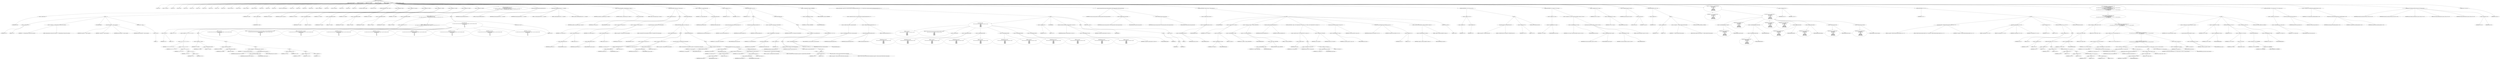 digraph hostapd_notif_assoc {  
"1000132" [label = "(METHOD,hostapd_notif_assoc)" ]
"1000133" [label = "(PARAM,hostapd_data *hapd)" ]
"1000134" [label = "(PARAM,const u8 *addr)" ]
"1000135" [label = "(PARAM,const u8 *req_ies)" ]
"1000136" [label = "(PARAM,size_t req_ies_len)" ]
"1000137" [label = "(PARAM,int reassoc)" ]
"1000138" [label = "(BLOCK,,)" ]
"1000139" [label = "(LOCAL,v6: int)" ]
"1000140" [label = "(LOCAL,v7: const char *)" ]
"1000141" [label = "(LOCAL,v8: int)" ]
"1000142" [label = "(LOCAL,v9: size_t)" ]
"1000143" [label = "(LOCAL,v10: int)" ]
"1000144" [label = "(LOCAL,v11: int)" ]
"1000145" [label = "(LOCAL,v12: int)" ]
"1000146" [label = "(LOCAL,v13: int)" ]
"1000147" [label = "(LOCAL,v14: int)" ]
"1000148" [label = "(LOCAL,v17: int)" ]
"1000149" [label = "(LOCAL,v18: int)" ]
"1000150" [label = "(LOCAL,v19: const u8 *)" ]
"1000151" [label = "(LOCAL,v20: size_t)" ]
"1000152" [label = "(LOCAL,v21: sta_info *)" ]
"1000153" [label = "(LOCAL,v22: sta_info *)" ]
"1000154" [label = "(LOCAL,v23: int)" ]
"1000155" [label = "(LOCAL,v24: int)" ]
"1000156" [label = "(LOCAL,v25: int)" ]
"1000157" [label = "(LOCAL,v26: wpa_state_machine *)" ]
"1000158" [label = "(LOCAL,v27: int)" ]
"1000159" [label = "(LOCAL,v28: int)" ]
"1000160" [label = "(LOCAL,v29: int)" ]
"1000161" [label = "(LOCAL,v30: u32)" ]
"1000162" [label = "(LOCAL,v31: unsigned int)" ]
"1000163" [label = "(LOCAL,v32: int)" ]
"1000164" [label = "(LOCAL,v33: wpa_event)" ]
"1000165" [label = "(LOCAL,v34: u8 *)" ]
"1000166" [label = "(LOCAL,v36: int)" ]
"1000167" [label = "(LOCAL,v37: int)" ]
"1000168" [label = "(LOCAL,elems: ieee802_11_elems)" ]
"1000169" [label = "(LOCAL,buf: u8 [ 1064 ])" ]
"1000170" [label = "(CONTROL_STRUCTURE,if ( !addr ),if ( !addr ))" ]
"1000171" [label = "(<operator>.logicalNot,!addr)" ]
"1000172" [label = "(IDENTIFIER,addr,!addr)" ]
"1000173" [label = "(BLOCK,,)" ]
"1000174" [label = "(<operator>.assignment,v6 = 2)" ]
"1000175" [label = "(IDENTIFIER,v6,v6 = 2)" ]
"1000176" [label = "(LITERAL,2,v6 = 2)" ]
"1000177" [label = "(<operator>.assignment,v7 = \"hostapd_notif_assoc: Skip event with no address\")" ]
"1000178" [label = "(IDENTIFIER,v7,v7 = \"hostapd_notif_assoc: Skip event with no address\")" ]
"1000179" [label = "(LITERAL,\"hostapd_notif_assoc: Skip event with no address\",v7 = \"hostapd_notif_assoc: Skip event with no address\")" ]
"1000180" [label = "(JUMP_TARGET,LABEL_3)" ]
"1000181" [label = "(wpa_printf,wpa_printf(v6, v7, req_ies, req_ies_len))" ]
"1000182" [label = "(IDENTIFIER,v6,wpa_printf(v6, v7, req_ies, req_ies_len))" ]
"1000183" [label = "(IDENTIFIER,v7,wpa_printf(v6, v7, req_ies, req_ies_len))" ]
"1000184" [label = "(IDENTIFIER,req_ies,wpa_printf(v6, v7, req_ies, req_ies_len))" ]
"1000185" [label = "(IDENTIFIER,req_ies_len,wpa_printf(v6, v7, req_ies, req_ies_len))" ]
"1000186" [label = "(RETURN,return -1;,return -1;)" ]
"1000187" [label = "(<operator>.minus,-1)" ]
"1000188" [label = "(LITERAL,1,-1)" ]
"1000189" [label = "(<operator>.assignment,v8 = *addr)" ]
"1000190" [label = "(IDENTIFIER,v8,v8 = *addr)" ]
"1000191" [label = "(<operator>.indirection,*addr)" ]
"1000192" [label = "(IDENTIFIER,addr,v8 = *addr)" ]
"1000193" [label = "(<operator>.assignment,v9 = req_ies_len)" ]
"1000194" [label = "(IDENTIFIER,v9,v9 = req_ies_len)" ]
"1000195" [label = "(IDENTIFIER,req_ies_len,v9 = req_ies_len)" ]
"1000196" [label = "(<operator>.assignment,v10 = addr[1])" ]
"1000197" [label = "(IDENTIFIER,v10,v10 = addr[1])" ]
"1000198" [label = "(<operator>.indirectIndexAccess,addr[1])" ]
"1000199" [label = "(IDENTIFIER,addr,v10 = addr[1])" ]
"1000200" [label = "(LITERAL,1,v10 = addr[1])" ]
"1000201" [label = "(<operator>.assignment,v11 = addr[2])" ]
"1000202" [label = "(IDENTIFIER,v11,v11 = addr[2])" ]
"1000203" [label = "(<operator>.indirectIndexAccess,addr[2])" ]
"1000204" [label = "(IDENTIFIER,addr,v11 = addr[2])" ]
"1000205" [label = "(LITERAL,2,v11 = addr[2])" ]
"1000206" [label = "(<operator>.assignment,v12 = addr[3])" ]
"1000207" [label = "(IDENTIFIER,v12,v12 = addr[3])" ]
"1000208" [label = "(<operator>.indirectIndexAccess,addr[3])" ]
"1000209" [label = "(IDENTIFIER,addr,v12 = addr[3])" ]
"1000210" [label = "(LITERAL,3,v12 = addr[3])" ]
"1000211" [label = "(<operator>.assignment,v13 = addr[4])" ]
"1000212" [label = "(IDENTIFIER,v13,v13 = addr[4])" ]
"1000213" [label = "(<operator>.indirectIndexAccess,addr[4])" ]
"1000214" [label = "(IDENTIFIER,addr,v13 = addr[4])" ]
"1000215" [label = "(LITERAL,4,v13 = addr[4])" ]
"1000216" [label = "(<operator>.assignment,v14 = addr[5])" ]
"1000217" [label = "(IDENTIFIER,v14,v14 = addr[5])" ]
"1000218" [label = "(<operator>.indirectIndexAccess,addr[5])" ]
"1000219" [label = "(IDENTIFIER,addr,v14 = addr[5])" ]
"1000220" [label = "(LITERAL,5,v14 = addr[5])" ]
"1000221" [label = "(CONTROL_STRUCTURE,if ( (v8 & 1) != 0\n    || !(v14 | v13 | v12 | v11 | v8 | v10)\n    || (v37 = addr[4], v36 = addr[5], v17 = memcmp(addr, hapd->own_addr, 6u), v14 = v36, v13 = v37, !v17) ),if ( (v8 & 1) != 0\n    || !(v14 | v13 | v12 | v11 | v8 | v10)\n    || (v37 = addr[4], v36 = addr[5], v17 = memcmp(addr, hapd->own_addr, 6u), v14 = v36, v13 = v37, !v17) ))" ]
"1000222" [label = "(<operator>.logicalOr,(v8 & 1) != 0\n    || !(v14 | v13 | v12 | v11 | v8 | v10)\n    || (v37 = addr[4], v36 = addr[5], v17 = memcmp(addr, hapd->own_addr, 6u), v14 = v36, v13 = v37, !v17))" ]
"1000223" [label = "(<operator>.notEquals,(v8 & 1) != 0)" ]
"1000224" [label = "(<operator>.and,v8 & 1)" ]
"1000225" [label = "(IDENTIFIER,v8,v8 & 1)" ]
"1000226" [label = "(LITERAL,1,v8 & 1)" ]
"1000227" [label = "(LITERAL,0,(v8 & 1) != 0)" ]
"1000228" [label = "(<operator>.logicalOr,!(v14 | v13 | v12 | v11 | v8 | v10)\n    || (v37 = addr[4], v36 = addr[5], v17 = memcmp(addr, hapd->own_addr, 6u), v14 = v36, v13 = v37, !v17))" ]
"1000229" [label = "(<operator>.logicalNot,!(v14 | v13 | v12 | v11 | v8 | v10))" ]
"1000230" [label = "(<operator>.or,v14 | v13 | v12 | v11 | v8 | v10)" ]
"1000231" [label = "(IDENTIFIER,v14,v14 | v13 | v12 | v11 | v8 | v10)" ]
"1000232" [label = "(<operator>.or,v13 | v12 | v11 | v8 | v10)" ]
"1000233" [label = "(IDENTIFIER,v13,v13 | v12 | v11 | v8 | v10)" ]
"1000234" [label = "(<operator>.or,v12 | v11 | v8 | v10)" ]
"1000235" [label = "(IDENTIFIER,v12,v12 | v11 | v8 | v10)" ]
"1000236" [label = "(<operator>.or,v11 | v8 | v10)" ]
"1000237" [label = "(IDENTIFIER,v11,v11 | v8 | v10)" ]
"1000238" [label = "(<operator>.or,v8 | v10)" ]
"1000239" [label = "(IDENTIFIER,v8,v8 | v10)" ]
"1000240" [label = "(IDENTIFIER,v10,v8 | v10)" ]
"1000241" [label = "(BLOCK,,)" ]
"1000242" [label = "(<operator>.assignment,v37 = addr[4])" ]
"1000243" [label = "(IDENTIFIER,v37,v37 = addr[4])" ]
"1000244" [label = "(<operator>.indirectIndexAccess,addr[4])" ]
"1000245" [label = "(IDENTIFIER,addr,v37 = addr[4])" ]
"1000246" [label = "(LITERAL,4,v37 = addr[4])" ]
"1000247" [label = "(BLOCK,,)" ]
"1000248" [label = "(<operator>.assignment,v36 = addr[5])" ]
"1000249" [label = "(IDENTIFIER,v36,v36 = addr[5])" ]
"1000250" [label = "(<operator>.indirectIndexAccess,addr[5])" ]
"1000251" [label = "(IDENTIFIER,addr,v36 = addr[5])" ]
"1000252" [label = "(LITERAL,5,v36 = addr[5])" ]
"1000253" [label = "(BLOCK,,)" ]
"1000254" [label = "(<operator>.assignment,v17 = memcmp(addr, hapd->own_addr, 6u))" ]
"1000255" [label = "(IDENTIFIER,v17,v17 = memcmp(addr, hapd->own_addr, 6u))" ]
"1000256" [label = "(memcmp,memcmp(addr, hapd->own_addr, 6u))" ]
"1000257" [label = "(IDENTIFIER,addr,memcmp(addr, hapd->own_addr, 6u))" ]
"1000258" [label = "(<operator>.indirectFieldAccess,hapd->own_addr)" ]
"1000259" [label = "(IDENTIFIER,hapd,memcmp(addr, hapd->own_addr, 6u))" ]
"1000260" [label = "(FIELD_IDENTIFIER,own_addr,own_addr)" ]
"1000261" [label = "(LITERAL,6u,memcmp(addr, hapd->own_addr, 6u))" ]
"1000262" [label = "(BLOCK,,)" ]
"1000263" [label = "(<operator>.assignment,v14 = v36)" ]
"1000264" [label = "(IDENTIFIER,v14,v14 = v36)" ]
"1000265" [label = "(IDENTIFIER,v36,v14 = v36)" ]
"1000266" [label = "(BLOCK,,)" ]
"1000267" [label = "(<operator>.assignment,v13 = v37)" ]
"1000268" [label = "(IDENTIFIER,v13,v13 = v37)" ]
"1000269" [label = "(IDENTIFIER,v37,v13 = v37)" ]
"1000270" [label = "(<operator>.logicalNot,!v17)" ]
"1000271" [label = "(IDENTIFIER,v17,!v17)" ]
"1000272" [label = "(BLOCK,,)" ]
"1000273" [label = "(wpa_printf,wpa_printf(\n      2,\n      \"%s: Invalid SA=%02x:%02x:%02x:%02x:%02x:%02x in received indication - ignore this indication silently\",\n      \"hostapd_notif_assoc\",\n      v8,\n      v10,\n      v11,\n      v12,\n      v13,\n      v14))" ]
"1000274" [label = "(LITERAL,2,wpa_printf(\n      2,\n      \"%s: Invalid SA=%02x:%02x:%02x:%02x:%02x:%02x in received indication - ignore this indication silently\",\n      \"hostapd_notif_assoc\",\n      v8,\n      v10,\n      v11,\n      v12,\n      v13,\n      v14))" ]
"1000275" [label = "(LITERAL,\"%s: Invalid SA=%02x:%02x:%02x:%02x:%02x:%02x in received indication - ignore this indication silently\",wpa_printf(\n      2,\n      \"%s: Invalid SA=%02x:%02x:%02x:%02x:%02x:%02x in received indication - ignore this indication silently\",\n      \"hostapd_notif_assoc\",\n      v8,\n      v10,\n      v11,\n      v12,\n      v13,\n      v14))" ]
"1000276" [label = "(LITERAL,\"hostapd_notif_assoc\",wpa_printf(\n      2,\n      \"%s: Invalid SA=%02x:%02x:%02x:%02x:%02x:%02x in received indication - ignore this indication silently\",\n      \"hostapd_notif_assoc\",\n      v8,\n      v10,\n      v11,\n      v12,\n      v13,\n      v14))" ]
"1000277" [label = "(IDENTIFIER,v8,wpa_printf(\n      2,\n      \"%s: Invalid SA=%02x:%02x:%02x:%02x:%02x:%02x in received indication - ignore this indication silently\",\n      \"hostapd_notif_assoc\",\n      v8,\n      v10,\n      v11,\n      v12,\n      v13,\n      v14))" ]
"1000278" [label = "(IDENTIFIER,v10,wpa_printf(\n      2,\n      \"%s: Invalid SA=%02x:%02x:%02x:%02x:%02x:%02x in received indication - ignore this indication silently\",\n      \"hostapd_notif_assoc\",\n      v8,\n      v10,\n      v11,\n      v12,\n      v13,\n      v14))" ]
"1000279" [label = "(IDENTIFIER,v11,wpa_printf(\n      2,\n      \"%s: Invalid SA=%02x:%02x:%02x:%02x:%02x:%02x in received indication - ignore this indication silently\",\n      \"hostapd_notif_assoc\",\n      v8,\n      v10,\n      v11,\n      v12,\n      v13,\n      v14))" ]
"1000280" [label = "(IDENTIFIER,v12,wpa_printf(\n      2,\n      \"%s: Invalid SA=%02x:%02x:%02x:%02x:%02x:%02x in received indication - ignore this indication silently\",\n      \"hostapd_notif_assoc\",\n      v8,\n      v10,\n      v11,\n      v12,\n      v13,\n      v14))" ]
"1000281" [label = "(IDENTIFIER,v13,wpa_printf(\n      2,\n      \"%s: Invalid SA=%02x:%02x:%02x:%02x:%02x:%02x in received indication - ignore this indication silently\",\n      \"hostapd_notif_assoc\",\n      v8,\n      v10,\n      v11,\n      v12,\n      v13,\n      v14))" ]
"1000282" [label = "(IDENTIFIER,v14,wpa_printf(\n      2,\n      \"%s: Invalid SA=%02x:%02x:%02x:%02x:%02x:%02x in received indication - ignore this indication silently\",\n      \"hostapd_notif_assoc\",\n      v8,\n      v10,\n      v11,\n      v12,\n      v13,\n      v14))" ]
"1000283" [label = "(RETURN,return 0;,return 0;)" ]
"1000284" [label = "(LITERAL,0,return 0;)" ]
"1000285" [label = "(random_add_randomness,random_add_randomness(addr, 6u))" ]
"1000286" [label = "(IDENTIFIER,addr,random_add_randomness(addr, 6u))" ]
"1000287" [label = "(LITERAL,6u,random_add_randomness(addr, 6u))" ]
"1000288" [label = "(hostapd_logger,hostapd_logger(hapd, addr, 1u, 2, \"associated\"))" ]
"1000289" [label = "(IDENTIFIER,hapd,hostapd_logger(hapd, addr, 1u, 2, \"associated\"))" ]
"1000290" [label = "(IDENTIFIER,addr,hostapd_logger(hapd, addr, 1u, 2, \"associated\"))" ]
"1000291" [label = "(LITERAL,1u,hostapd_logger(hapd, addr, 1u, 2, \"associated\"))" ]
"1000292" [label = "(LITERAL,2,hostapd_logger(hapd, addr, 1u, 2, \"associated\"))" ]
"1000293" [label = "(LITERAL,\"associated\",hostapd_logger(hapd, addr, 1u, 2, \"associated\"))" ]
"1000294" [label = "(ieee802_11_parse_elems,ieee802_11_parse_elems(req_ies, v9, &elems, 0))" ]
"1000295" [label = "(IDENTIFIER,req_ies,ieee802_11_parse_elems(req_ies, v9, &elems, 0))" ]
"1000296" [label = "(IDENTIFIER,v9,ieee802_11_parse_elems(req_ies, v9, &elems, 0))" ]
"1000297" [label = "(<operator>.addressOf,&elems)" ]
"1000298" [label = "(IDENTIFIER,elems,ieee802_11_parse_elems(req_ies, v9, &elems, 0))" ]
"1000299" [label = "(LITERAL,0,ieee802_11_parse_elems(req_ies, v9, &elems, 0))" ]
"1000300" [label = "(CONTROL_STRUCTURE,if ( elems.wps_ie ),if ( elems.wps_ie ))" ]
"1000301" [label = "(<operator>.fieldAccess,elems.wps_ie)" ]
"1000302" [label = "(IDENTIFIER,elems,if ( elems.wps_ie ))" ]
"1000303" [label = "(FIELD_IDENTIFIER,wps_ie,wps_ie)" ]
"1000304" [label = "(BLOCK,,)" ]
"1000305" [label = "(<operator>.assignment,v19 = elems.wps_ie - 2)" ]
"1000306" [label = "(IDENTIFIER,v19,v19 = elems.wps_ie - 2)" ]
"1000307" [label = "(<operator>.subtraction,elems.wps_ie - 2)" ]
"1000308" [label = "(<operator>.fieldAccess,elems.wps_ie)" ]
"1000309" [label = "(IDENTIFIER,elems,elems.wps_ie - 2)" ]
"1000310" [label = "(FIELD_IDENTIFIER,wps_ie,wps_ie)" ]
"1000311" [label = "(LITERAL,2,elems.wps_ie - 2)" ]
"1000312" [label = "(<operator>.assignment,v20 = elems.wps_ie_len + 2)" ]
"1000313" [label = "(IDENTIFIER,v20,v20 = elems.wps_ie_len + 2)" ]
"1000314" [label = "(<operator>.addition,elems.wps_ie_len + 2)" ]
"1000315" [label = "(<operator>.fieldAccess,elems.wps_ie_len)" ]
"1000316" [label = "(IDENTIFIER,elems,elems.wps_ie_len + 2)" ]
"1000317" [label = "(FIELD_IDENTIFIER,wps_ie_len,wps_ie_len)" ]
"1000318" [label = "(LITERAL,2,elems.wps_ie_len + 2)" ]
"1000319" [label = "(wpa_printf,wpa_printf(2, \"STA included WPS IE in (Re)AssocReq\"))" ]
"1000320" [label = "(LITERAL,2,wpa_printf(2, \"STA included WPS IE in (Re)AssocReq\"))" ]
"1000321" [label = "(LITERAL,\"STA included WPS IE in (Re)AssocReq\",wpa_printf(2, \"STA included WPS IE in (Re)AssocReq\"))" ]
"1000322" [label = "(CONTROL_STRUCTURE,else,else)" ]
"1000323" [label = "(CONTROL_STRUCTURE,if ( elems.rsn_ie ),if ( elems.rsn_ie ))" ]
"1000324" [label = "(<operator>.fieldAccess,elems.rsn_ie)" ]
"1000325" [label = "(IDENTIFIER,elems,if ( elems.rsn_ie ))" ]
"1000326" [label = "(FIELD_IDENTIFIER,rsn_ie,rsn_ie)" ]
"1000327" [label = "(BLOCK,,)" ]
"1000328" [label = "(<operator>.assignment,v19 = elems.rsn_ie - 2)" ]
"1000329" [label = "(IDENTIFIER,v19,v19 = elems.rsn_ie - 2)" ]
"1000330" [label = "(<operator>.subtraction,elems.rsn_ie - 2)" ]
"1000331" [label = "(<operator>.fieldAccess,elems.rsn_ie)" ]
"1000332" [label = "(IDENTIFIER,elems,elems.rsn_ie - 2)" ]
"1000333" [label = "(FIELD_IDENTIFIER,rsn_ie,rsn_ie)" ]
"1000334" [label = "(LITERAL,2,elems.rsn_ie - 2)" ]
"1000335" [label = "(<operator>.assignment,v20 = elems.rsn_ie_len + 2)" ]
"1000336" [label = "(IDENTIFIER,v20,v20 = elems.rsn_ie_len + 2)" ]
"1000337" [label = "(<operator>.addition,elems.rsn_ie_len + 2)" ]
"1000338" [label = "(<operator>.fieldAccess,elems.rsn_ie_len)" ]
"1000339" [label = "(IDENTIFIER,elems,elems.rsn_ie_len + 2)" ]
"1000340" [label = "(FIELD_IDENTIFIER,rsn_ie_len,rsn_ie_len)" ]
"1000341" [label = "(LITERAL,2,elems.rsn_ie_len + 2)" ]
"1000342" [label = "(wpa_printf,wpa_printf(2, \"STA included RSN IE in (Re)AssocReq\"))" ]
"1000343" [label = "(LITERAL,2,wpa_printf(2, \"STA included RSN IE in (Re)AssocReq\"))" ]
"1000344" [label = "(LITERAL,\"STA included RSN IE in (Re)AssocReq\",wpa_printf(2, \"STA included RSN IE in (Re)AssocReq\"))" ]
"1000345" [label = "(CONTROL_STRUCTURE,else,else)" ]
"1000346" [label = "(BLOCK,,)" ]
"1000347" [label = "(<operator>.assignment,v19 = elems.wpa_ie)" ]
"1000348" [label = "(IDENTIFIER,v19,v19 = elems.wpa_ie)" ]
"1000349" [label = "(<operator>.fieldAccess,elems.wpa_ie)" ]
"1000350" [label = "(IDENTIFIER,elems,v19 = elems.wpa_ie)" ]
"1000351" [label = "(FIELD_IDENTIFIER,wpa_ie,wpa_ie)" ]
"1000352" [label = "(CONTROL_STRUCTURE,if ( elems.wpa_ie ),if ( elems.wpa_ie ))" ]
"1000353" [label = "(<operator>.fieldAccess,elems.wpa_ie)" ]
"1000354" [label = "(IDENTIFIER,elems,if ( elems.wpa_ie ))" ]
"1000355" [label = "(FIELD_IDENTIFIER,wpa_ie,wpa_ie)" ]
"1000356" [label = "(BLOCK,,)" ]
"1000357" [label = "(<operator>.assignment,v19 = elems.wpa_ie - 2)" ]
"1000358" [label = "(IDENTIFIER,v19,v19 = elems.wpa_ie - 2)" ]
"1000359" [label = "(<operator>.subtraction,elems.wpa_ie - 2)" ]
"1000360" [label = "(<operator>.fieldAccess,elems.wpa_ie)" ]
"1000361" [label = "(IDENTIFIER,elems,elems.wpa_ie - 2)" ]
"1000362" [label = "(FIELD_IDENTIFIER,wpa_ie,wpa_ie)" ]
"1000363" [label = "(LITERAL,2,elems.wpa_ie - 2)" ]
"1000364" [label = "(<operator>.assignment,v20 = elems.wpa_ie_len + 2)" ]
"1000365" [label = "(IDENTIFIER,v20,v20 = elems.wpa_ie_len + 2)" ]
"1000366" [label = "(<operator>.addition,elems.wpa_ie_len + 2)" ]
"1000367" [label = "(<operator>.fieldAccess,elems.wpa_ie_len)" ]
"1000368" [label = "(IDENTIFIER,elems,elems.wpa_ie_len + 2)" ]
"1000369" [label = "(FIELD_IDENTIFIER,wpa_ie_len,wpa_ie_len)" ]
"1000370" [label = "(LITERAL,2,elems.wpa_ie_len + 2)" ]
"1000371" [label = "(wpa_printf,wpa_printf(2, \"STA included WPA IE in (Re)AssocReq\"))" ]
"1000372" [label = "(LITERAL,2,wpa_printf(2, \"STA included WPA IE in (Re)AssocReq\"))" ]
"1000373" [label = "(LITERAL,\"STA included WPA IE in (Re)AssocReq\",wpa_printf(2, \"STA included WPA IE in (Re)AssocReq\"))" ]
"1000374" [label = "(CONTROL_STRUCTURE,else,else)" ]
"1000375" [label = "(BLOCK,,)" ]
"1000376" [label = "(<operator>.assignment,v20 = 0)" ]
"1000377" [label = "(IDENTIFIER,v20,v20 = 0)" ]
"1000378" [label = "(LITERAL,0,v20 = 0)" ]
"1000379" [label = "(wpa_printf,wpa_printf(2, \"STA did not include WPS/RSN/WPA IE in (Re)AssocReq\"))" ]
"1000380" [label = "(LITERAL,2,wpa_printf(2, \"STA did not include WPS/RSN/WPA IE in (Re)AssocReq\"))" ]
"1000381" [label = "(LITERAL,\"STA did not include WPS/RSN/WPA IE in (Re)AssocReq\",wpa_printf(2, \"STA did not include WPS/RSN/WPA IE in (Re)AssocReq\"))" ]
"1000382" [label = "(<operator>.assignment,v21 = ap_get_sta(hapd, addr))" ]
"1000383" [label = "(IDENTIFIER,v21,v21 = ap_get_sta(hapd, addr))" ]
"1000384" [label = "(ap_get_sta,ap_get_sta(hapd, addr))" ]
"1000385" [label = "(IDENTIFIER,hapd,ap_get_sta(hapd, addr))" ]
"1000386" [label = "(IDENTIFIER,addr,ap_get_sta(hapd, addr))" ]
"1000387" [label = "(<operator>.assignment,v22 = v21)" ]
"1000388" [label = "(IDENTIFIER,v22,v22 = v21)" ]
"1000389" [label = "(IDENTIFIER,v21,v22 = v21)" ]
"1000390" [label = "(CONTROL_STRUCTURE,if ( v21 ),if ( v21 ))" ]
"1000391" [label = "(IDENTIFIER,v21,if ( v21 ))" ]
"1000392" [label = "(BLOCK,,)" ]
"1000393" [label = "(ap_sta_no_session_timeout,ap_sta_no_session_timeout(hapd, v21))" ]
"1000394" [label = "(IDENTIFIER,hapd,ap_sta_no_session_timeout(hapd, v21))" ]
"1000395" [label = "(IDENTIFIER,v21,ap_sta_no_session_timeout(hapd, v21))" ]
"1000396" [label = "(accounting_sta_stop,accounting_sta_stop(hapd, v22))" ]
"1000397" [label = "(IDENTIFIER,hapd,accounting_sta_stop(hapd, v22))" ]
"1000398" [label = "(IDENTIFIER,v22,accounting_sta_stop(hapd, v22))" ]
"1000399" [label = "(<operator>.assignment,v22->timeout_next = STA_NULLFUNC)" ]
"1000400" [label = "(<operator>.indirectFieldAccess,v22->timeout_next)" ]
"1000401" [label = "(IDENTIFIER,v22,v22->timeout_next = STA_NULLFUNC)" ]
"1000402" [label = "(FIELD_IDENTIFIER,timeout_next,timeout_next)" ]
"1000403" [label = "(IDENTIFIER,STA_NULLFUNC,v22->timeout_next = STA_NULLFUNC)" ]
"1000404" [label = "(CONTROL_STRUCTURE,else,else)" ]
"1000405" [label = "(BLOCK,,)" ]
"1000406" [label = "(<operator>.assignment,v22 = ap_sta_add(hapd, addr))" ]
"1000407" [label = "(IDENTIFIER,v22,v22 = ap_sta_add(hapd, addr))" ]
"1000408" [label = "(ap_sta_add,ap_sta_add(hapd, addr))" ]
"1000409" [label = "(IDENTIFIER,hapd,ap_sta_add(hapd, addr))" ]
"1000410" [label = "(IDENTIFIER,addr,ap_sta_add(hapd, addr))" ]
"1000411" [label = "(CONTROL_STRUCTURE,if ( !v22 ),if ( !v22 ))" ]
"1000412" [label = "(<operator>.logicalNot,!v22)" ]
"1000413" [label = "(IDENTIFIER,v22,!v22)" ]
"1000414" [label = "(BLOCK,,)" ]
"1000415" [label = "(hostapd_drv_sta_disassoc,hostapd_drv_sta_disassoc(hapd, addr, 5))" ]
"1000416" [label = "(IDENTIFIER,hapd,hostapd_drv_sta_disassoc(hapd, addr, 5))" ]
"1000417" [label = "(IDENTIFIER,addr,hostapd_drv_sta_disassoc(hapd, addr, 5))" ]
"1000418" [label = "(LITERAL,5,hostapd_drv_sta_disassoc(hapd, addr, 5))" ]
"1000419" [label = "(RETURN,return -1;,return -1;)" ]
"1000420" [label = "(<operator>.minus,-1)" ]
"1000421" [label = "(LITERAL,1,-1)" ]
"1000422" [label = "(<operators>.assignmentAnd,v22->flags &= 0xFFFECFFF)" ]
"1000423" [label = "(<operator>.indirectFieldAccess,v22->flags)" ]
"1000424" [label = "(IDENTIFIER,v22,v22->flags &= 0xFFFECFFF)" ]
"1000425" [label = "(FIELD_IDENTIFIER,flags,flags)" ]
"1000426" [label = "(LITERAL,0xFFFECFFF,v22->flags &= 0xFFFECFFF)" ]
"1000427" [label = "(CONTROL_STRUCTURE,if ( !hapd->iface->drv_max_acl_mac_addrs && hostapd_check_acl(hapd, addr, 0) != 1 ),if ( !hapd->iface->drv_max_acl_mac_addrs && hostapd_check_acl(hapd, addr, 0) != 1 ))" ]
"1000428" [label = "(<operator>.logicalAnd,!hapd->iface->drv_max_acl_mac_addrs && hostapd_check_acl(hapd, addr, 0) != 1)" ]
"1000429" [label = "(<operator>.logicalNot,!hapd->iface->drv_max_acl_mac_addrs)" ]
"1000430" [label = "(<operator>.indirectFieldAccess,hapd->iface->drv_max_acl_mac_addrs)" ]
"1000431" [label = "(<operator>.indirectFieldAccess,hapd->iface)" ]
"1000432" [label = "(IDENTIFIER,hapd,!hapd->iface->drv_max_acl_mac_addrs)" ]
"1000433" [label = "(FIELD_IDENTIFIER,iface,iface)" ]
"1000434" [label = "(FIELD_IDENTIFIER,drv_max_acl_mac_addrs,drv_max_acl_mac_addrs)" ]
"1000435" [label = "(<operator>.notEquals,hostapd_check_acl(hapd, addr, 0) != 1)" ]
"1000436" [label = "(hostapd_check_acl,hostapd_check_acl(hapd, addr, 0))" ]
"1000437" [label = "(IDENTIFIER,hapd,hostapd_check_acl(hapd, addr, 0))" ]
"1000438" [label = "(IDENTIFIER,addr,hostapd_check_acl(hapd, addr, 0))" ]
"1000439" [label = "(LITERAL,0,hostapd_check_acl(hapd, addr, 0))" ]
"1000440" [label = "(LITERAL,1,hostapd_check_acl(hapd, addr, 0) != 1)" ]
"1000441" [label = "(BLOCK,,)" ]
"1000442" [label = "(wpa_printf,wpa_printf(\n      3,\n      \"STA %02x:%02x:%02x:%02x:%02x:%02x not allowed to connect\",\n      *addr,\n      addr[1],\n      addr[2],\n      addr[3],\n      addr[4],\n      addr[5]))" ]
"1000443" [label = "(LITERAL,3,wpa_printf(\n      3,\n      \"STA %02x:%02x:%02x:%02x:%02x:%02x not allowed to connect\",\n      *addr,\n      addr[1],\n      addr[2],\n      addr[3],\n      addr[4],\n      addr[5]))" ]
"1000444" [label = "(LITERAL,\"STA %02x:%02x:%02x:%02x:%02x:%02x not allowed to connect\",wpa_printf(\n      3,\n      \"STA %02x:%02x:%02x:%02x:%02x:%02x not allowed to connect\",\n      *addr,\n      addr[1],\n      addr[2],\n      addr[3],\n      addr[4],\n      addr[5]))" ]
"1000445" [label = "(<operator>.indirection,*addr)" ]
"1000446" [label = "(IDENTIFIER,addr,wpa_printf(\n      3,\n      \"STA %02x:%02x:%02x:%02x:%02x:%02x not allowed to connect\",\n      *addr,\n      addr[1],\n      addr[2],\n      addr[3],\n      addr[4],\n      addr[5]))" ]
"1000447" [label = "(<operator>.indirectIndexAccess,addr[1])" ]
"1000448" [label = "(IDENTIFIER,addr,wpa_printf(\n      3,\n      \"STA %02x:%02x:%02x:%02x:%02x:%02x not allowed to connect\",\n      *addr,\n      addr[1],\n      addr[2],\n      addr[3],\n      addr[4],\n      addr[5]))" ]
"1000449" [label = "(LITERAL,1,wpa_printf(\n      3,\n      \"STA %02x:%02x:%02x:%02x:%02x:%02x not allowed to connect\",\n      *addr,\n      addr[1],\n      addr[2],\n      addr[3],\n      addr[4],\n      addr[5]))" ]
"1000450" [label = "(<operator>.indirectIndexAccess,addr[2])" ]
"1000451" [label = "(IDENTIFIER,addr,wpa_printf(\n      3,\n      \"STA %02x:%02x:%02x:%02x:%02x:%02x not allowed to connect\",\n      *addr,\n      addr[1],\n      addr[2],\n      addr[3],\n      addr[4],\n      addr[5]))" ]
"1000452" [label = "(LITERAL,2,wpa_printf(\n      3,\n      \"STA %02x:%02x:%02x:%02x:%02x:%02x not allowed to connect\",\n      *addr,\n      addr[1],\n      addr[2],\n      addr[3],\n      addr[4],\n      addr[5]))" ]
"1000453" [label = "(<operator>.indirectIndexAccess,addr[3])" ]
"1000454" [label = "(IDENTIFIER,addr,wpa_printf(\n      3,\n      \"STA %02x:%02x:%02x:%02x:%02x:%02x not allowed to connect\",\n      *addr,\n      addr[1],\n      addr[2],\n      addr[3],\n      addr[4],\n      addr[5]))" ]
"1000455" [label = "(LITERAL,3,wpa_printf(\n      3,\n      \"STA %02x:%02x:%02x:%02x:%02x:%02x not allowed to connect\",\n      *addr,\n      addr[1],\n      addr[2],\n      addr[3],\n      addr[4],\n      addr[5]))" ]
"1000456" [label = "(<operator>.indirectIndexAccess,addr[4])" ]
"1000457" [label = "(IDENTIFIER,addr,wpa_printf(\n      3,\n      \"STA %02x:%02x:%02x:%02x:%02x:%02x not allowed to connect\",\n      *addr,\n      addr[1],\n      addr[2],\n      addr[3],\n      addr[4],\n      addr[5]))" ]
"1000458" [label = "(LITERAL,4,wpa_printf(\n      3,\n      \"STA %02x:%02x:%02x:%02x:%02x:%02x not allowed to connect\",\n      *addr,\n      addr[1],\n      addr[2],\n      addr[3],\n      addr[4],\n      addr[5]))" ]
"1000459" [label = "(<operator>.indirectIndexAccess,addr[5])" ]
"1000460" [label = "(IDENTIFIER,addr,wpa_printf(\n      3,\n      \"STA %02x:%02x:%02x:%02x:%02x:%02x not allowed to connect\",\n      *addr,\n      addr[1],\n      addr[2],\n      addr[3],\n      addr[4],\n      addr[5]))" ]
"1000461" [label = "(LITERAL,5,wpa_printf(\n      3,\n      \"STA %02x:%02x:%02x:%02x:%02x:%02x not allowed to connect\",\n      *addr,\n      addr[1],\n      addr[2],\n      addr[3],\n      addr[4],\n      addr[5]))" ]
"1000462" [label = "(<operator>.assignment,v23 = 1)" ]
"1000463" [label = "(IDENTIFIER,v23,v23 = 1)" ]
"1000464" [label = "(LITERAL,1,v23 = 1)" ]
"1000465" [label = "(JUMP_TARGET,fail)" ]
"1000466" [label = "(hostapd_drv_sta_disassoc,hostapd_drv_sta_disassoc(hapd, v22->addr, v23))" ]
"1000467" [label = "(IDENTIFIER,hapd,hostapd_drv_sta_disassoc(hapd, v22->addr, v23))" ]
"1000468" [label = "(<operator>.indirectFieldAccess,v22->addr)" ]
"1000469" [label = "(IDENTIFIER,v22,hostapd_drv_sta_disassoc(hapd, v22->addr, v23))" ]
"1000470" [label = "(FIELD_IDENTIFIER,addr,addr)" ]
"1000471" [label = "(IDENTIFIER,v23,hostapd_drv_sta_disassoc(hapd, v22->addr, v23))" ]
"1000472" [label = "(BLOCK,,)" ]
"1000473" [label = "(IDENTIFIER,hapd,)" ]
"1000474" [label = "(BLOCK,,)" ]
"1000475" [label = "(IDENTIFIER,v22,)" ]
"1000476" [label = "(BLOCK,,)" ]
"1000477" [label = "(IDENTIFIER,v25,)" ]
"1000478" [label = "(IDENTIFIER,v24,)" ]
"1000479" [label = "(RETURN,return -1;,return -1;)" ]
"1000480" [label = "(<operator>.minus,-1)" ]
"1000481" [label = "(LITERAL,1,-1)" ]
"1000482" [label = "(ap_copy_sta_supp_op_classes,ap_copy_sta_supp_op_classes(v22, elems.supp_op_classes, elems.supp_op_classes_len))" ]
"1000483" [label = "(IDENTIFIER,v22,ap_copy_sta_supp_op_classes(v22, elems.supp_op_classes, elems.supp_op_classes_len))" ]
"1000484" [label = "(<operator>.fieldAccess,elems.supp_op_classes)" ]
"1000485" [label = "(IDENTIFIER,elems,ap_copy_sta_supp_op_classes(v22, elems.supp_op_classes, elems.supp_op_classes_len))" ]
"1000486" [label = "(FIELD_IDENTIFIER,supp_op_classes,supp_op_classes)" ]
"1000487" [label = "(<operator>.fieldAccess,elems.supp_op_classes_len)" ]
"1000488" [label = "(IDENTIFIER,elems,ap_copy_sta_supp_op_classes(v22, elems.supp_op_classes, elems.supp_op_classes_len))" ]
"1000489" [label = "(FIELD_IDENTIFIER,supp_op_classes_len,supp_op_classes_len)" ]
"1000490" [label = "(CONTROL_STRUCTURE,if ( !hapd->conf->wpa ),if ( !hapd->conf->wpa ))" ]
"1000491" [label = "(<operator>.logicalNot,!hapd->conf->wpa)" ]
"1000492" [label = "(<operator>.indirectFieldAccess,hapd->conf->wpa)" ]
"1000493" [label = "(<operator>.indirectFieldAccess,hapd->conf)" ]
"1000494" [label = "(IDENTIFIER,hapd,!hapd->conf->wpa)" ]
"1000495" [label = "(FIELD_IDENTIFIER,conf,conf)" ]
"1000496" [label = "(FIELD_IDENTIFIER,wpa,wpa)" ]
"1000497" [label = "(BLOCK,,)" ]
"1000498" [label = "(JUMP_TARGET,LABEL_45)" ]
"1000499" [label = "(<operator>.assignment,v32 = v22->flags & 2)" ]
"1000500" [label = "(IDENTIFIER,v32,v32 = v22->flags & 2)" ]
"1000501" [label = "(<operator>.and,v22->flags & 2)" ]
"1000502" [label = "(<operator>.indirectFieldAccess,v22->flags)" ]
"1000503" [label = "(IDENTIFIER,v22,v22->flags & 2)" ]
"1000504" [label = "(FIELD_IDENTIFIER,flags,flags)" ]
"1000505" [label = "(LITERAL,2,v22->flags & 2)" ]
"1000506" [label = "(<operator>.assignment,v22->flags = v22->flags & 0xFFF7FFFF | 3)" ]
"1000507" [label = "(<operator>.indirectFieldAccess,v22->flags)" ]
"1000508" [label = "(IDENTIFIER,v22,v22->flags = v22->flags & 0xFFF7FFFF | 3)" ]
"1000509" [label = "(FIELD_IDENTIFIER,flags,flags)" ]
"1000510" [label = "(<operator>.or,v22->flags & 0xFFF7FFFF | 3)" ]
"1000511" [label = "(<operator>.and,v22->flags & 0xFFF7FFFF)" ]
"1000512" [label = "(<operator>.indirectFieldAccess,v22->flags)" ]
"1000513" [label = "(IDENTIFIER,v22,v22->flags & 0xFFF7FFFF)" ]
"1000514" [label = "(FIELD_IDENTIFIER,flags,flags)" ]
"1000515" [label = "(LITERAL,0xFFF7FFFF,v22->flags & 0xFFF7FFFF)" ]
"1000516" [label = "(LITERAL,3,v22->flags & 0xFFF7FFFF | 3)" ]
"1000517" [label = "(hostapd_set_sta_flags,hostapd_set_sta_flags(hapd, v22))" ]
"1000518" [label = "(IDENTIFIER,hapd,hostapd_set_sta_flags(hapd, v22))" ]
"1000519" [label = "(IDENTIFIER,v22,hostapd_set_sta_flags(hapd, v22))" ]
"1000520" [label = "(CONTROL_STRUCTURE,if ( !reassoc || (v33 = WPA_ASSOC_FT, v22->auth_alg != 2) ),if ( !reassoc || (v33 = WPA_ASSOC_FT, v22->auth_alg != 2) ))" ]
"1000521" [label = "(<operator>.logicalOr,!reassoc || (v33 = WPA_ASSOC_FT, v22->auth_alg != 2))" ]
"1000522" [label = "(<operator>.logicalNot,!reassoc)" ]
"1000523" [label = "(IDENTIFIER,reassoc,!reassoc)" ]
"1000524" [label = "(BLOCK,,)" ]
"1000525" [label = "(<operator>.assignment,v33 = WPA_ASSOC_FT)" ]
"1000526" [label = "(IDENTIFIER,v33,v33 = WPA_ASSOC_FT)" ]
"1000527" [label = "(IDENTIFIER,WPA_ASSOC_FT,v33 = WPA_ASSOC_FT)" ]
"1000528" [label = "(<operator>.notEquals,v22->auth_alg != 2)" ]
"1000529" [label = "(<operator>.indirectFieldAccess,v22->auth_alg)" ]
"1000530" [label = "(IDENTIFIER,v22,v22->auth_alg != 2)" ]
"1000531" [label = "(FIELD_IDENTIFIER,auth_alg,auth_alg)" ]
"1000532" [label = "(LITERAL,2,v22->auth_alg != 2)" ]
"1000533" [label = "(<operator>.assignment,v33 = WPA_ASSOC)" ]
"1000534" [label = "(IDENTIFIER,v33,v33 = WPA_ASSOC)" ]
"1000535" [label = "(IDENTIFIER,WPA_ASSOC,v33 = WPA_ASSOC)" ]
"1000536" [label = "(wpa_auth_sm_event,wpa_auth_sm_event(v22->wpa_sm, v33))" ]
"1000537" [label = "(<operator>.indirectFieldAccess,v22->wpa_sm)" ]
"1000538" [label = "(IDENTIFIER,v22,wpa_auth_sm_event(v22->wpa_sm, v33))" ]
"1000539" [label = "(FIELD_IDENTIFIER,wpa_sm,wpa_sm)" ]
"1000540" [label = "(IDENTIFIER,v33,wpa_auth_sm_event(v22->wpa_sm, v33))" ]
"1000541" [label = "(hostapd_new_assoc_sta,hostapd_new_assoc_sta(hapd, v22, v32 != 0))" ]
"1000542" [label = "(IDENTIFIER,hapd,hostapd_new_assoc_sta(hapd, v22, v32 != 0))" ]
"1000543" [label = "(IDENTIFIER,v22,hostapd_new_assoc_sta(hapd, v22, v32 != 0))" ]
"1000544" [label = "(<operator>.notEquals,v32 != 0)" ]
"1000545" [label = "(IDENTIFIER,v32,v32 != 0)" ]
"1000546" [label = "(LITERAL,0,v32 != 0)" ]
"1000547" [label = "(ieee802_1x_notify_port_enabled,ieee802_1x_notify_port_enabled(v22->eapol_sm, 1))" ]
"1000548" [label = "(<operator>.indirectFieldAccess,v22->eapol_sm)" ]
"1000549" [label = "(IDENTIFIER,v22,ieee802_1x_notify_port_enabled(v22->eapol_sm, 1))" ]
"1000550" [label = "(FIELD_IDENTIFIER,eapol_sm,eapol_sm)" ]
"1000551" [label = "(LITERAL,1,ieee802_1x_notify_port_enabled(v22->eapol_sm, 1))" ]
"1000552" [label = "(RETURN,return 0;,return 0;)" ]
"1000553" [label = "(LITERAL,0,return 0;)" ]
"1000554" [label = "(CONTROL_STRUCTURE,if ( !v19 || !v20 ),if ( !v19 || !v20 ))" ]
"1000555" [label = "(<operator>.logicalOr,!v19 || !v20)" ]
"1000556" [label = "(<operator>.logicalNot,!v19)" ]
"1000557" [label = "(IDENTIFIER,v19,!v19)" ]
"1000558" [label = "(<operator>.logicalNot,!v20)" ]
"1000559" [label = "(IDENTIFIER,v20,!v20)" ]
"1000560" [label = "(BLOCK,,)" ]
"1000561" [label = "(wpa_printf,wpa_printf(2, \"No WPA/RSN IE from STA\"))" ]
"1000562" [label = "(LITERAL,2,wpa_printf(2, \"No WPA/RSN IE from STA\"))" ]
"1000563" [label = "(LITERAL,\"No WPA/RSN IE from STA\",wpa_printf(2, \"No WPA/RSN IE from STA\"))" ]
"1000564" [label = "(<operator>.assignment,v23 = 13)" ]
"1000565" [label = "(IDENTIFIER,v23,v23 = 13)" ]
"1000566" [label = "(LITERAL,13,v23 = 13)" ]
"1000567" [label = "(CONTROL_STRUCTURE,goto fail;,goto fail;)" ]
"1000568" [label = "(CONTROL_STRUCTURE,if ( !v22->wpa_sm ),if ( !v22->wpa_sm ))" ]
"1000569" [label = "(<operator>.logicalNot,!v22->wpa_sm)" ]
"1000570" [label = "(<operator>.indirectFieldAccess,v22->wpa_sm)" ]
"1000571" [label = "(IDENTIFIER,v22,!v22->wpa_sm)" ]
"1000572" [label = "(FIELD_IDENTIFIER,wpa_sm,wpa_sm)" ]
"1000573" [label = "(<operator>.assignment,v22->wpa_sm = wpa_auth_sta_init(hapd->wpa_auth, v22->addr, 0))" ]
"1000574" [label = "(<operator>.indirectFieldAccess,v22->wpa_sm)" ]
"1000575" [label = "(IDENTIFIER,v22,v22->wpa_sm = wpa_auth_sta_init(hapd->wpa_auth, v22->addr, 0))" ]
"1000576" [label = "(FIELD_IDENTIFIER,wpa_sm,wpa_sm)" ]
"1000577" [label = "(wpa_auth_sta_init,wpa_auth_sta_init(hapd->wpa_auth, v22->addr, 0))" ]
"1000578" [label = "(<operator>.indirectFieldAccess,hapd->wpa_auth)" ]
"1000579" [label = "(IDENTIFIER,hapd,wpa_auth_sta_init(hapd->wpa_auth, v22->addr, 0))" ]
"1000580" [label = "(FIELD_IDENTIFIER,wpa_auth,wpa_auth)" ]
"1000581" [label = "(<operator>.indirectFieldAccess,v22->addr)" ]
"1000582" [label = "(IDENTIFIER,v22,wpa_auth_sta_init(hapd->wpa_auth, v22->addr, 0))" ]
"1000583" [label = "(FIELD_IDENTIFIER,addr,addr)" ]
"1000584" [label = "(LITERAL,0,wpa_auth_sta_init(hapd->wpa_auth, v22->addr, 0))" ]
"1000585" [label = "(<operator>.assignment,v26 = v22->wpa_sm)" ]
"1000586" [label = "(IDENTIFIER,v26,v26 = v22->wpa_sm)" ]
"1000587" [label = "(<operator>.indirectFieldAccess,v22->wpa_sm)" ]
"1000588" [label = "(IDENTIFIER,v22,v26 = v22->wpa_sm)" ]
"1000589" [label = "(FIELD_IDENTIFIER,wpa_sm,wpa_sm)" ]
"1000590" [label = "(<operator>.assignment,req_ies_len = (size_t)v19)" ]
"1000591" [label = "(IDENTIFIER,req_ies_len,req_ies_len = (size_t)v19)" ]
"1000592" [label = "(<operator>.cast,(size_t)v19)" ]
"1000593" [label = "(UNKNOWN,size_t,size_t)" ]
"1000594" [label = "(IDENTIFIER,v19,(size_t)v19)" ]
"1000595" [label = "(CONTROL_STRUCTURE,if ( !v26 ),if ( !v26 ))" ]
"1000596" [label = "(<operator>.logicalNot,!v26)" ]
"1000597" [label = "(IDENTIFIER,v26,!v26)" ]
"1000598" [label = "(BLOCK,,)" ]
"1000599" [label = "(<operator>.assignment,v6 = 5)" ]
"1000600" [label = "(IDENTIFIER,v6,v6 = 5)" ]
"1000601" [label = "(LITERAL,5,v6 = 5)" ]
"1000602" [label = "(<operator>.assignment,v7 = \"Failed to initialize WPA state machine\")" ]
"1000603" [label = "(IDENTIFIER,v7,v7 = \"Failed to initialize WPA state machine\")" ]
"1000604" [label = "(LITERAL,\"Failed to initialize WPA state machine\",v7 = \"Failed to initialize WPA state machine\")" ]
"1000605" [label = "(CONTROL_STRUCTURE,goto LABEL_3;,goto LABEL_3;)" ]
"1000606" [label = "(<operator>.assignment,v27 = wpa_validate_wpa_ie(\n          hapd->wpa_auth,\n          v26,\n          hapd->iface->freq,\n          v19,\n          v20,\n          elems.mdie,\n          elems.mdie_len,\n          elems.owe_dh,\n          elems.owe_dh_len))" ]
"1000607" [label = "(IDENTIFIER,v27,v27 = wpa_validate_wpa_ie(\n          hapd->wpa_auth,\n          v26,\n          hapd->iface->freq,\n          v19,\n          v20,\n          elems.mdie,\n          elems.mdie_len,\n          elems.owe_dh,\n          elems.owe_dh_len))" ]
"1000608" [label = "(wpa_validate_wpa_ie,wpa_validate_wpa_ie(\n          hapd->wpa_auth,\n          v26,\n          hapd->iface->freq,\n          v19,\n          v20,\n          elems.mdie,\n          elems.mdie_len,\n          elems.owe_dh,\n          elems.owe_dh_len))" ]
"1000609" [label = "(<operator>.indirectFieldAccess,hapd->wpa_auth)" ]
"1000610" [label = "(IDENTIFIER,hapd,wpa_validate_wpa_ie(\n          hapd->wpa_auth,\n          v26,\n          hapd->iface->freq,\n          v19,\n          v20,\n          elems.mdie,\n          elems.mdie_len,\n          elems.owe_dh,\n          elems.owe_dh_len))" ]
"1000611" [label = "(FIELD_IDENTIFIER,wpa_auth,wpa_auth)" ]
"1000612" [label = "(IDENTIFIER,v26,wpa_validate_wpa_ie(\n          hapd->wpa_auth,\n          v26,\n          hapd->iface->freq,\n          v19,\n          v20,\n          elems.mdie,\n          elems.mdie_len,\n          elems.owe_dh,\n          elems.owe_dh_len))" ]
"1000613" [label = "(<operator>.indirectFieldAccess,hapd->iface->freq)" ]
"1000614" [label = "(<operator>.indirectFieldAccess,hapd->iface)" ]
"1000615" [label = "(IDENTIFIER,hapd,wpa_validate_wpa_ie(\n          hapd->wpa_auth,\n          v26,\n          hapd->iface->freq,\n          v19,\n          v20,\n          elems.mdie,\n          elems.mdie_len,\n          elems.owe_dh,\n          elems.owe_dh_len))" ]
"1000616" [label = "(FIELD_IDENTIFIER,iface,iface)" ]
"1000617" [label = "(FIELD_IDENTIFIER,freq,freq)" ]
"1000618" [label = "(IDENTIFIER,v19,wpa_validate_wpa_ie(\n          hapd->wpa_auth,\n          v26,\n          hapd->iface->freq,\n          v19,\n          v20,\n          elems.mdie,\n          elems.mdie_len,\n          elems.owe_dh,\n          elems.owe_dh_len))" ]
"1000619" [label = "(IDENTIFIER,v20,wpa_validate_wpa_ie(\n          hapd->wpa_auth,\n          v26,\n          hapd->iface->freq,\n          v19,\n          v20,\n          elems.mdie,\n          elems.mdie_len,\n          elems.owe_dh,\n          elems.owe_dh_len))" ]
"1000620" [label = "(<operator>.fieldAccess,elems.mdie)" ]
"1000621" [label = "(IDENTIFIER,elems,wpa_validate_wpa_ie(\n          hapd->wpa_auth,\n          v26,\n          hapd->iface->freq,\n          v19,\n          v20,\n          elems.mdie,\n          elems.mdie_len,\n          elems.owe_dh,\n          elems.owe_dh_len))" ]
"1000622" [label = "(FIELD_IDENTIFIER,mdie,mdie)" ]
"1000623" [label = "(<operator>.fieldAccess,elems.mdie_len)" ]
"1000624" [label = "(IDENTIFIER,elems,wpa_validate_wpa_ie(\n          hapd->wpa_auth,\n          v26,\n          hapd->iface->freq,\n          v19,\n          v20,\n          elems.mdie,\n          elems.mdie_len,\n          elems.owe_dh,\n          elems.owe_dh_len))" ]
"1000625" [label = "(FIELD_IDENTIFIER,mdie_len,mdie_len)" ]
"1000626" [label = "(<operator>.fieldAccess,elems.owe_dh)" ]
"1000627" [label = "(IDENTIFIER,elems,wpa_validate_wpa_ie(\n          hapd->wpa_auth,\n          v26,\n          hapd->iface->freq,\n          v19,\n          v20,\n          elems.mdie,\n          elems.mdie_len,\n          elems.owe_dh,\n          elems.owe_dh_len))" ]
"1000628" [label = "(FIELD_IDENTIFIER,owe_dh,owe_dh)" ]
"1000629" [label = "(<operator>.fieldAccess,elems.owe_dh_len)" ]
"1000630" [label = "(IDENTIFIER,elems,wpa_validate_wpa_ie(\n          hapd->wpa_auth,\n          v26,\n          hapd->iface->freq,\n          v19,\n          v20,\n          elems.mdie,\n          elems.mdie_len,\n          elems.owe_dh,\n          elems.owe_dh_len))" ]
"1000631" [label = "(FIELD_IDENTIFIER,owe_dh_len,owe_dh_len)" ]
"1000632" [label = "(<operator>.assignment,v28 = v27)" ]
"1000633" [label = "(IDENTIFIER,v28,v28 = v27)" ]
"1000634" [label = "(IDENTIFIER,v27,v28 = v27)" ]
"1000635" [label = "(CONTROL_STRUCTURE,if ( v27 ),if ( v27 ))" ]
"1000636" [label = "(IDENTIFIER,v27,if ( v27 ))" ]
"1000637" [label = "(BLOCK,,)" ]
"1000638" [label = "(wpa_printf,wpa_printf(2, \"WPA/RSN information element rejected? (res %u)\", v27))" ]
"1000639" [label = "(LITERAL,2,wpa_printf(2, \"WPA/RSN information element rejected? (res %u)\", v27))" ]
"1000640" [label = "(LITERAL,\"WPA/RSN information element rejected? (res %u)\",wpa_printf(2, \"WPA/RSN information element rejected? (res %u)\", v27))" ]
"1000641" [label = "(IDENTIFIER,v27,wpa_printf(2, \"WPA/RSN information element rejected? (res %u)\", v27))" ]
"1000642" [label = "(wpa_hexdump,wpa_hexdump(2, \"IE\", v19, v20))" ]
"1000643" [label = "(LITERAL,2,wpa_hexdump(2, \"IE\", v19, v20))" ]
"1000644" [label = "(LITERAL,\"IE\",wpa_hexdump(2, \"IE\", v19, v20))" ]
"1000645" [label = "(IDENTIFIER,v19,wpa_hexdump(2, \"IE\", v19, v20))" ]
"1000646" [label = "(IDENTIFIER,v20,wpa_hexdump(2, \"IE\", v19, v20))" ]
"1000647" [label = "(<operator>.assignment,v23 = 18)" ]
"1000648" [label = "(IDENTIFIER,v23,v23 = 18)" ]
"1000649" [label = "(LITERAL,18,v23 = 18)" ]
"1000650" [label = "(CONTROL_STRUCTURE,if ( v28 != 2 ),if ( v28 != 2 ))" ]
"1000651" [label = "(<operator>.notEquals,v28 != 2)" ]
"1000652" [label = "(IDENTIFIER,v28,v28 != 2)" ]
"1000653" [label = "(LITERAL,2,v28 != 2)" ]
"1000654" [label = "(BLOCK,,)" ]
"1000655" [label = "(<operator>.assignment,v23 = 19)" ]
"1000656" [label = "(IDENTIFIER,v23,v23 = 19)" ]
"1000657" [label = "(LITERAL,19,v23 = 19)" ]
"1000658" [label = "(CONTROL_STRUCTURE,if ( v28 != 3 ),if ( v28 != 3 ))" ]
"1000659" [label = "(<operator>.notEquals,v28 != 3)" ]
"1000660" [label = "(IDENTIFIER,v28,v28 != 3)" ]
"1000661" [label = "(LITERAL,3,v28 != 3)" ]
"1000662" [label = "(BLOCK,,)" ]
"1000663" [label = "(<operator>.assignment,v23 = 20)" ]
"1000664" [label = "(IDENTIFIER,v23,v23 = 20)" ]
"1000665" [label = "(LITERAL,20,v23 = 20)" ]
"1000666" [label = "(CONTROL_STRUCTURE,if ( v28 != 4 ),if ( v28 != 4 ))" ]
"1000667" [label = "(<operator>.notEquals,v28 != 4)" ]
"1000668" [label = "(IDENTIFIER,v28,v28 != 4)" ]
"1000669" [label = "(LITERAL,4,v28 != 4)" ]
"1000670" [label = "(BLOCK,,)" ]
"1000671" [label = "(<operator>.assignment,v23 = 24)" ]
"1000672" [label = "(IDENTIFIER,v23,v23 = 24)" ]
"1000673" [label = "(LITERAL,24,v23 = 24)" ]
"1000674" [label = "(CONTROL_STRUCTURE,if ( v28 != 8 ),if ( v28 != 8 ))" ]
"1000675" [label = "(<operator>.notEquals,v28 != 8)" ]
"1000676" [label = "(IDENTIFIER,v28,v28 != 8)" ]
"1000677" [label = "(LITERAL,8,v28 != 8)" ]
"1000678" [label = "(<operator>.assignment,v23 = 13)" ]
"1000679" [label = "(IDENTIFIER,v23,v23 = 13)" ]
"1000680" [label = "(LITERAL,13,v23 = 13)" ]
"1000681" [label = "(CONTROL_STRUCTURE,goto fail;,goto fail;)" ]
"1000682" [label = "(CONTROL_STRUCTURE,if ( (v22->flags & 0x402) != 1026\n    || (v18 = v22->sa_query_timed_out) != 0\n    || v22->sa_query_count > 0\n    && ((ap_check_sa_query_timeout(hapd, v22), (v22->flags & 0x402) != 1026) || v22->sa_query_timed_out)\n    || v22->auth_alg == 2 ),if ( (v22->flags & 0x402) != 1026\n    || (v18 = v22->sa_query_timed_out) != 0\n    || v22->sa_query_count > 0\n    && ((ap_check_sa_query_timeout(hapd, v22), (v22->flags & 0x402) != 1026) || v22->sa_query_timed_out)\n    || v22->auth_alg == 2 ))" ]
"1000683" [label = "(<operator>.logicalOr,(v22->flags & 0x402) != 1026\n    || (v18 = v22->sa_query_timed_out) != 0\n    || v22->sa_query_count > 0\n    && ((ap_check_sa_query_timeout(hapd, v22), (v22->flags & 0x402) != 1026) || v22->sa_query_timed_out)\n    || v22->auth_alg == 2)" ]
"1000684" [label = "(<operator>.notEquals,(v22->flags & 0x402) != 1026)" ]
"1000685" [label = "(<operator>.and,v22->flags & 0x402)" ]
"1000686" [label = "(<operator>.indirectFieldAccess,v22->flags)" ]
"1000687" [label = "(IDENTIFIER,v22,v22->flags & 0x402)" ]
"1000688" [label = "(FIELD_IDENTIFIER,flags,flags)" ]
"1000689" [label = "(LITERAL,0x402,v22->flags & 0x402)" ]
"1000690" [label = "(LITERAL,1026,(v22->flags & 0x402) != 1026)" ]
"1000691" [label = "(<operator>.logicalOr,(v18 = v22->sa_query_timed_out) != 0\n    || v22->sa_query_count > 0\n    && ((ap_check_sa_query_timeout(hapd, v22), (v22->flags & 0x402) != 1026) || v22->sa_query_timed_out)\n    || v22->auth_alg == 2)" ]
"1000692" [label = "(<operator>.notEquals,(v18 = v22->sa_query_timed_out) != 0)" ]
"1000693" [label = "(<operator>.assignment,v18 = v22->sa_query_timed_out)" ]
"1000694" [label = "(IDENTIFIER,v18,v18 = v22->sa_query_timed_out)" ]
"1000695" [label = "(<operator>.indirectFieldAccess,v22->sa_query_timed_out)" ]
"1000696" [label = "(IDENTIFIER,v22,v18 = v22->sa_query_timed_out)" ]
"1000697" [label = "(FIELD_IDENTIFIER,sa_query_timed_out,sa_query_timed_out)" ]
"1000698" [label = "(LITERAL,0,(v18 = v22->sa_query_timed_out) != 0)" ]
"1000699" [label = "(<operator>.logicalOr,v22->sa_query_count > 0\n    && ((ap_check_sa_query_timeout(hapd, v22), (v22->flags & 0x402) != 1026) || v22->sa_query_timed_out)\n    || v22->auth_alg == 2)" ]
"1000700" [label = "(<operator>.logicalAnd,v22->sa_query_count > 0\n    && ((ap_check_sa_query_timeout(hapd, v22), (v22->flags & 0x402) != 1026) || v22->sa_query_timed_out))" ]
"1000701" [label = "(<operator>.greaterThan,v22->sa_query_count > 0)" ]
"1000702" [label = "(<operator>.indirectFieldAccess,v22->sa_query_count)" ]
"1000703" [label = "(IDENTIFIER,v22,v22->sa_query_count > 0)" ]
"1000704" [label = "(FIELD_IDENTIFIER,sa_query_count,sa_query_count)" ]
"1000705" [label = "(LITERAL,0,v22->sa_query_count > 0)" ]
"1000706" [label = "(<operator>.logicalOr,(ap_check_sa_query_timeout(hapd, v22), (v22->flags & 0x402) != 1026) || v22->sa_query_timed_out)" ]
"1000707" [label = "(BLOCK,,)" ]
"1000708" [label = "(ap_check_sa_query_timeout,ap_check_sa_query_timeout(hapd, v22))" ]
"1000709" [label = "(IDENTIFIER,hapd,ap_check_sa_query_timeout(hapd, v22))" ]
"1000710" [label = "(IDENTIFIER,v22,ap_check_sa_query_timeout(hapd, v22))" ]
"1000711" [label = "(<operator>.notEquals,(v22->flags & 0x402) != 1026)" ]
"1000712" [label = "(<operator>.and,v22->flags & 0x402)" ]
"1000713" [label = "(<operator>.indirectFieldAccess,v22->flags)" ]
"1000714" [label = "(IDENTIFIER,v22,v22->flags & 0x402)" ]
"1000715" [label = "(FIELD_IDENTIFIER,flags,flags)" ]
"1000716" [label = "(LITERAL,0x402,v22->flags & 0x402)" ]
"1000717" [label = "(LITERAL,1026,(v22->flags & 0x402) != 1026)" ]
"1000718" [label = "(<operator>.indirectFieldAccess,v22->sa_query_timed_out)" ]
"1000719" [label = "(IDENTIFIER,v22,(ap_check_sa_query_timeout(hapd, v22), (v22->flags & 0x402) != 1026) || v22->sa_query_timed_out)" ]
"1000720" [label = "(FIELD_IDENTIFIER,sa_query_timed_out,sa_query_timed_out)" ]
"1000721" [label = "(<operator>.equals,v22->auth_alg == 2)" ]
"1000722" [label = "(<operator>.indirectFieldAccess,v22->auth_alg)" ]
"1000723" [label = "(IDENTIFIER,v22,v22->auth_alg == 2)" ]
"1000724" [label = "(FIELD_IDENTIFIER,auth_alg,auth_alg)" ]
"1000725" [label = "(LITERAL,2,v22->auth_alg == 2)" ]
"1000726" [label = "(BLOCK,,)" ]
"1000727" [label = "(<operator>.assignment,v29 = wpa_auth_uses_mfp(v22->wpa_sm))" ]
"1000728" [label = "(IDENTIFIER,v29,v29 = wpa_auth_uses_mfp(v22->wpa_sm))" ]
"1000729" [label = "(wpa_auth_uses_mfp,wpa_auth_uses_mfp(v22->wpa_sm))" ]
"1000730" [label = "(<operator>.indirectFieldAccess,v22->wpa_sm)" ]
"1000731" [label = "(IDENTIFIER,v22,wpa_auth_uses_mfp(v22->wpa_sm))" ]
"1000732" [label = "(FIELD_IDENTIFIER,wpa_sm,wpa_sm)" ]
"1000733" [label = "(<operator>.assignment,v30 = v22->flags)" ]
"1000734" [label = "(IDENTIFIER,v30,v30 = v22->flags)" ]
"1000735" [label = "(<operator>.indirectFieldAccess,v22->flags)" ]
"1000736" [label = "(IDENTIFIER,v22,v30 = v22->flags)" ]
"1000737" [label = "(FIELD_IDENTIFIER,flags,flags)" ]
"1000738" [label = "(CONTROL_STRUCTURE,if ( v29 ),if ( v29 ))" ]
"1000739" [label = "(IDENTIFIER,v29,if ( v29 ))" ]
"1000740" [label = "(<operator>.assignment,v31 = v30 | 0x400)" ]
"1000741" [label = "(IDENTIFIER,v31,v31 = v30 | 0x400)" ]
"1000742" [label = "(<operator>.or,v30 | 0x400)" ]
"1000743" [label = "(IDENTIFIER,v30,v30 | 0x400)" ]
"1000744" [label = "(LITERAL,0x400,v30 | 0x400)" ]
"1000745" [label = "(CONTROL_STRUCTURE,else,else)" ]
"1000746" [label = "(<operator>.assignment,v31 = v30 & 0xFFFFFBFF)" ]
"1000747" [label = "(IDENTIFIER,v31,v31 = v30 & 0xFFFFFBFF)" ]
"1000748" [label = "(<operator>.and,v30 & 0xFFFFFBFF)" ]
"1000749" [label = "(IDENTIFIER,v30,v30 & 0xFFFFFBFF)" ]
"1000750" [label = "(LITERAL,0xFFFFFBFF,v30 & 0xFFFFFBFF)" ]
"1000751" [label = "(<operator>.assignment,v22->flags = v31)" ]
"1000752" [label = "(<operator>.indirectFieldAccess,v22->flags)" ]
"1000753" [label = "(IDENTIFIER,v22,v22->flags = v31)" ]
"1000754" [label = "(FIELD_IDENTIFIER,flags,flags)" ]
"1000755" [label = "(IDENTIFIER,v31,v22->flags = v31)" ]
"1000756" [label = "(CONTROL_STRUCTURE,goto LABEL_45;,goto LABEL_45;)" ]
"1000757" [label = "(CONTROL_STRUCTURE,if ( !v22->sa_query_count ),if ( !v22->sa_query_count ))" ]
"1000758" [label = "(<operator>.logicalNot,!v22->sa_query_count)" ]
"1000759" [label = "(<operator>.indirectFieldAccess,v22->sa_query_count)" ]
"1000760" [label = "(IDENTIFIER,v22,!v22->sa_query_count)" ]
"1000761" [label = "(FIELD_IDENTIFIER,sa_query_count,sa_query_count)" ]
"1000762" [label = "(ap_sta_start_sa_query,ap_sta_start_sa_query(hapd, v22))" ]
"1000763" [label = "(IDENTIFIER,hapd,ap_sta_start_sa_query(hapd, v22))" ]
"1000764" [label = "(IDENTIFIER,v22,ap_sta_start_sa_query(hapd, v22))" ]
"1000765" [label = "(<operator>.assignment,v34 = hostapd_eid_assoc_comeback_time(hapd, v22, buf))" ]
"1000766" [label = "(IDENTIFIER,v34,v34 = hostapd_eid_assoc_comeback_time(hapd, v22, buf))" ]
"1000767" [label = "(hostapd_eid_assoc_comeback_time,hostapd_eid_assoc_comeback_time(hapd, v22, buf))" ]
"1000768" [label = "(IDENTIFIER,hapd,hostapd_eid_assoc_comeback_time(hapd, v22, buf))" ]
"1000769" [label = "(IDENTIFIER,v22,hostapd_eid_assoc_comeback_time(hapd, v22, buf))" ]
"1000770" [label = "(IDENTIFIER,buf,hostapd_eid_assoc_comeback_time(hapd, v22, buf))" ]
"1000771" [label = "(hostapd_sta_assoc,hostapd_sta_assoc(hapd, addr, reassoc, 0x1Eu, buf, v34 - buf))" ]
"1000772" [label = "(IDENTIFIER,hapd,hostapd_sta_assoc(hapd, addr, reassoc, 0x1Eu, buf, v34 - buf))" ]
"1000773" [label = "(IDENTIFIER,addr,hostapd_sta_assoc(hapd, addr, reassoc, 0x1Eu, buf, v34 - buf))" ]
"1000774" [label = "(IDENTIFIER,reassoc,hostapd_sta_assoc(hapd, addr, reassoc, 0x1Eu, buf, v34 - buf))" ]
"1000775" [label = "(LITERAL,0x1Eu,hostapd_sta_assoc(hapd, addr, reassoc, 0x1Eu, buf, v34 - buf))" ]
"1000776" [label = "(IDENTIFIER,buf,hostapd_sta_assoc(hapd, addr, reassoc, 0x1Eu, buf, v34 - buf))" ]
"1000777" [label = "(<operator>.subtraction,v34 - buf)" ]
"1000778" [label = "(IDENTIFIER,v34,v34 - buf)" ]
"1000779" [label = "(IDENTIFIER,buf,v34 - buf)" ]
"1000780" [label = "(RETURN,return v18;,return v18;)" ]
"1000781" [label = "(IDENTIFIER,v18,return v18;)" ]
"1000782" [label = "(METHOD_RETURN,int __fastcall)" ]
  "1000132" -> "1000133" 
  "1000132" -> "1000134" 
  "1000132" -> "1000135" 
  "1000132" -> "1000136" 
  "1000132" -> "1000137" 
  "1000132" -> "1000138" 
  "1000132" -> "1000782" 
  "1000138" -> "1000139" 
  "1000138" -> "1000140" 
  "1000138" -> "1000141" 
  "1000138" -> "1000142" 
  "1000138" -> "1000143" 
  "1000138" -> "1000144" 
  "1000138" -> "1000145" 
  "1000138" -> "1000146" 
  "1000138" -> "1000147" 
  "1000138" -> "1000148" 
  "1000138" -> "1000149" 
  "1000138" -> "1000150" 
  "1000138" -> "1000151" 
  "1000138" -> "1000152" 
  "1000138" -> "1000153" 
  "1000138" -> "1000154" 
  "1000138" -> "1000155" 
  "1000138" -> "1000156" 
  "1000138" -> "1000157" 
  "1000138" -> "1000158" 
  "1000138" -> "1000159" 
  "1000138" -> "1000160" 
  "1000138" -> "1000161" 
  "1000138" -> "1000162" 
  "1000138" -> "1000163" 
  "1000138" -> "1000164" 
  "1000138" -> "1000165" 
  "1000138" -> "1000166" 
  "1000138" -> "1000167" 
  "1000138" -> "1000168" 
  "1000138" -> "1000169" 
  "1000138" -> "1000170" 
  "1000138" -> "1000189" 
  "1000138" -> "1000193" 
  "1000138" -> "1000196" 
  "1000138" -> "1000201" 
  "1000138" -> "1000206" 
  "1000138" -> "1000211" 
  "1000138" -> "1000216" 
  "1000138" -> "1000221" 
  "1000138" -> "1000285" 
  "1000138" -> "1000288" 
  "1000138" -> "1000294" 
  "1000138" -> "1000300" 
  "1000138" -> "1000382" 
  "1000138" -> "1000387" 
  "1000138" -> "1000390" 
  "1000138" -> "1000422" 
  "1000138" -> "1000427" 
  "1000138" -> "1000482" 
  "1000138" -> "1000490" 
  "1000138" -> "1000554" 
  "1000138" -> "1000568" 
  "1000138" -> "1000585" 
  "1000138" -> "1000590" 
  "1000138" -> "1000595" 
  "1000138" -> "1000606" 
  "1000138" -> "1000632" 
  "1000138" -> "1000635" 
  "1000138" -> "1000682" 
  "1000138" -> "1000757" 
  "1000138" -> "1000765" 
  "1000138" -> "1000771" 
  "1000138" -> "1000780" 
  "1000170" -> "1000171" 
  "1000170" -> "1000173" 
  "1000171" -> "1000172" 
  "1000173" -> "1000174" 
  "1000173" -> "1000177" 
  "1000173" -> "1000180" 
  "1000173" -> "1000181" 
  "1000173" -> "1000186" 
  "1000174" -> "1000175" 
  "1000174" -> "1000176" 
  "1000177" -> "1000178" 
  "1000177" -> "1000179" 
  "1000181" -> "1000182" 
  "1000181" -> "1000183" 
  "1000181" -> "1000184" 
  "1000181" -> "1000185" 
  "1000186" -> "1000187" 
  "1000187" -> "1000188" 
  "1000189" -> "1000190" 
  "1000189" -> "1000191" 
  "1000191" -> "1000192" 
  "1000193" -> "1000194" 
  "1000193" -> "1000195" 
  "1000196" -> "1000197" 
  "1000196" -> "1000198" 
  "1000198" -> "1000199" 
  "1000198" -> "1000200" 
  "1000201" -> "1000202" 
  "1000201" -> "1000203" 
  "1000203" -> "1000204" 
  "1000203" -> "1000205" 
  "1000206" -> "1000207" 
  "1000206" -> "1000208" 
  "1000208" -> "1000209" 
  "1000208" -> "1000210" 
  "1000211" -> "1000212" 
  "1000211" -> "1000213" 
  "1000213" -> "1000214" 
  "1000213" -> "1000215" 
  "1000216" -> "1000217" 
  "1000216" -> "1000218" 
  "1000218" -> "1000219" 
  "1000218" -> "1000220" 
  "1000221" -> "1000222" 
  "1000221" -> "1000272" 
  "1000222" -> "1000223" 
  "1000222" -> "1000228" 
  "1000223" -> "1000224" 
  "1000223" -> "1000227" 
  "1000224" -> "1000225" 
  "1000224" -> "1000226" 
  "1000228" -> "1000229" 
  "1000228" -> "1000241" 
  "1000229" -> "1000230" 
  "1000230" -> "1000231" 
  "1000230" -> "1000232" 
  "1000232" -> "1000233" 
  "1000232" -> "1000234" 
  "1000234" -> "1000235" 
  "1000234" -> "1000236" 
  "1000236" -> "1000237" 
  "1000236" -> "1000238" 
  "1000238" -> "1000239" 
  "1000238" -> "1000240" 
  "1000241" -> "1000242" 
  "1000241" -> "1000247" 
  "1000242" -> "1000243" 
  "1000242" -> "1000244" 
  "1000244" -> "1000245" 
  "1000244" -> "1000246" 
  "1000247" -> "1000248" 
  "1000247" -> "1000253" 
  "1000248" -> "1000249" 
  "1000248" -> "1000250" 
  "1000250" -> "1000251" 
  "1000250" -> "1000252" 
  "1000253" -> "1000254" 
  "1000253" -> "1000262" 
  "1000254" -> "1000255" 
  "1000254" -> "1000256" 
  "1000256" -> "1000257" 
  "1000256" -> "1000258" 
  "1000256" -> "1000261" 
  "1000258" -> "1000259" 
  "1000258" -> "1000260" 
  "1000262" -> "1000263" 
  "1000262" -> "1000266" 
  "1000263" -> "1000264" 
  "1000263" -> "1000265" 
  "1000266" -> "1000267" 
  "1000266" -> "1000270" 
  "1000267" -> "1000268" 
  "1000267" -> "1000269" 
  "1000270" -> "1000271" 
  "1000272" -> "1000273" 
  "1000272" -> "1000283" 
  "1000273" -> "1000274" 
  "1000273" -> "1000275" 
  "1000273" -> "1000276" 
  "1000273" -> "1000277" 
  "1000273" -> "1000278" 
  "1000273" -> "1000279" 
  "1000273" -> "1000280" 
  "1000273" -> "1000281" 
  "1000273" -> "1000282" 
  "1000283" -> "1000284" 
  "1000285" -> "1000286" 
  "1000285" -> "1000287" 
  "1000288" -> "1000289" 
  "1000288" -> "1000290" 
  "1000288" -> "1000291" 
  "1000288" -> "1000292" 
  "1000288" -> "1000293" 
  "1000294" -> "1000295" 
  "1000294" -> "1000296" 
  "1000294" -> "1000297" 
  "1000294" -> "1000299" 
  "1000297" -> "1000298" 
  "1000300" -> "1000301" 
  "1000300" -> "1000304" 
  "1000300" -> "1000322" 
  "1000301" -> "1000302" 
  "1000301" -> "1000303" 
  "1000304" -> "1000305" 
  "1000304" -> "1000312" 
  "1000304" -> "1000319" 
  "1000305" -> "1000306" 
  "1000305" -> "1000307" 
  "1000307" -> "1000308" 
  "1000307" -> "1000311" 
  "1000308" -> "1000309" 
  "1000308" -> "1000310" 
  "1000312" -> "1000313" 
  "1000312" -> "1000314" 
  "1000314" -> "1000315" 
  "1000314" -> "1000318" 
  "1000315" -> "1000316" 
  "1000315" -> "1000317" 
  "1000319" -> "1000320" 
  "1000319" -> "1000321" 
  "1000322" -> "1000323" 
  "1000323" -> "1000324" 
  "1000323" -> "1000327" 
  "1000323" -> "1000345" 
  "1000324" -> "1000325" 
  "1000324" -> "1000326" 
  "1000327" -> "1000328" 
  "1000327" -> "1000335" 
  "1000327" -> "1000342" 
  "1000328" -> "1000329" 
  "1000328" -> "1000330" 
  "1000330" -> "1000331" 
  "1000330" -> "1000334" 
  "1000331" -> "1000332" 
  "1000331" -> "1000333" 
  "1000335" -> "1000336" 
  "1000335" -> "1000337" 
  "1000337" -> "1000338" 
  "1000337" -> "1000341" 
  "1000338" -> "1000339" 
  "1000338" -> "1000340" 
  "1000342" -> "1000343" 
  "1000342" -> "1000344" 
  "1000345" -> "1000346" 
  "1000346" -> "1000347" 
  "1000346" -> "1000352" 
  "1000347" -> "1000348" 
  "1000347" -> "1000349" 
  "1000349" -> "1000350" 
  "1000349" -> "1000351" 
  "1000352" -> "1000353" 
  "1000352" -> "1000356" 
  "1000352" -> "1000374" 
  "1000353" -> "1000354" 
  "1000353" -> "1000355" 
  "1000356" -> "1000357" 
  "1000356" -> "1000364" 
  "1000356" -> "1000371" 
  "1000357" -> "1000358" 
  "1000357" -> "1000359" 
  "1000359" -> "1000360" 
  "1000359" -> "1000363" 
  "1000360" -> "1000361" 
  "1000360" -> "1000362" 
  "1000364" -> "1000365" 
  "1000364" -> "1000366" 
  "1000366" -> "1000367" 
  "1000366" -> "1000370" 
  "1000367" -> "1000368" 
  "1000367" -> "1000369" 
  "1000371" -> "1000372" 
  "1000371" -> "1000373" 
  "1000374" -> "1000375" 
  "1000375" -> "1000376" 
  "1000375" -> "1000379" 
  "1000376" -> "1000377" 
  "1000376" -> "1000378" 
  "1000379" -> "1000380" 
  "1000379" -> "1000381" 
  "1000382" -> "1000383" 
  "1000382" -> "1000384" 
  "1000384" -> "1000385" 
  "1000384" -> "1000386" 
  "1000387" -> "1000388" 
  "1000387" -> "1000389" 
  "1000390" -> "1000391" 
  "1000390" -> "1000392" 
  "1000390" -> "1000404" 
  "1000392" -> "1000393" 
  "1000392" -> "1000396" 
  "1000392" -> "1000399" 
  "1000393" -> "1000394" 
  "1000393" -> "1000395" 
  "1000396" -> "1000397" 
  "1000396" -> "1000398" 
  "1000399" -> "1000400" 
  "1000399" -> "1000403" 
  "1000400" -> "1000401" 
  "1000400" -> "1000402" 
  "1000404" -> "1000405" 
  "1000405" -> "1000406" 
  "1000405" -> "1000411" 
  "1000406" -> "1000407" 
  "1000406" -> "1000408" 
  "1000408" -> "1000409" 
  "1000408" -> "1000410" 
  "1000411" -> "1000412" 
  "1000411" -> "1000414" 
  "1000412" -> "1000413" 
  "1000414" -> "1000415" 
  "1000414" -> "1000419" 
  "1000415" -> "1000416" 
  "1000415" -> "1000417" 
  "1000415" -> "1000418" 
  "1000419" -> "1000420" 
  "1000420" -> "1000421" 
  "1000422" -> "1000423" 
  "1000422" -> "1000426" 
  "1000423" -> "1000424" 
  "1000423" -> "1000425" 
  "1000427" -> "1000428" 
  "1000427" -> "1000441" 
  "1000428" -> "1000429" 
  "1000428" -> "1000435" 
  "1000429" -> "1000430" 
  "1000430" -> "1000431" 
  "1000430" -> "1000434" 
  "1000431" -> "1000432" 
  "1000431" -> "1000433" 
  "1000435" -> "1000436" 
  "1000435" -> "1000440" 
  "1000436" -> "1000437" 
  "1000436" -> "1000438" 
  "1000436" -> "1000439" 
  "1000441" -> "1000442" 
  "1000441" -> "1000462" 
  "1000441" -> "1000465" 
  "1000441" -> "1000466" 
  "1000441" -> "1000472" 
  "1000441" -> "1000479" 
  "1000442" -> "1000443" 
  "1000442" -> "1000444" 
  "1000442" -> "1000445" 
  "1000442" -> "1000447" 
  "1000442" -> "1000450" 
  "1000442" -> "1000453" 
  "1000442" -> "1000456" 
  "1000442" -> "1000459" 
  "1000445" -> "1000446" 
  "1000447" -> "1000448" 
  "1000447" -> "1000449" 
  "1000450" -> "1000451" 
  "1000450" -> "1000452" 
  "1000453" -> "1000454" 
  "1000453" -> "1000455" 
  "1000456" -> "1000457" 
  "1000456" -> "1000458" 
  "1000459" -> "1000460" 
  "1000459" -> "1000461" 
  "1000462" -> "1000463" 
  "1000462" -> "1000464" 
  "1000466" -> "1000467" 
  "1000466" -> "1000468" 
  "1000466" -> "1000471" 
  "1000468" -> "1000469" 
  "1000468" -> "1000470" 
  "1000472" -> "1000473" 
  "1000472" -> "1000474" 
  "1000474" -> "1000475" 
  "1000474" -> "1000476" 
  "1000476" -> "1000477" 
  "1000476" -> "1000478" 
  "1000479" -> "1000480" 
  "1000480" -> "1000481" 
  "1000482" -> "1000483" 
  "1000482" -> "1000484" 
  "1000482" -> "1000487" 
  "1000484" -> "1000485" 
  "1000484" -> "1000486" 
  "1000487" -> "1000488" 
  "1000487" -> "1000489" 
  "1000490" -> "1000491" 
  "1000490" -> "1000497" 
  "1000491" -> "1000492" 
  "1000492" -> "1000493" 
  "1000492" -> "1000496" 
  "1000493" -> "1000494" 
  "1000493" -> "1000495" 
  "1000497" -> "1000498" 
  "1000497" -> "1000499" 
  "1000497" -> "1000506" 
  "1000497" -> "1000517" 
  "1000497" -> "1000520" 
  "1000497" -> "1000536" 
  "1000497" -> "1000541" 
  "1000497" -> "1000547" 
  "1000497" -> "1000552" 
  "1000499" -> "1000500" 
  "1000499" -> "1000501" 
  "1000501" -> "1000502" 
  "1000501" -> "1000505" 
  "1000502" -> "1000503" 
  "1000502" -> "1000504" 
  "1000506" -> "1000507" 
  "1000506" -> "1000510" 
  "1000507" -> "1000508" 
  "1000507" -> "1000509" 
  "1000510" -> "1000511" 
  "1000510" -> "1000516" 
  "1000511" -> "1000512" 
  "1000511" -> "1000515" 
  "1000512" -> "1000513" 
  "1000512" -> "1000514" 
  "1000517" -> "1000518" 
  "1000517" -> "1000519" 
  "1000520" -> "1000521" 
  "1000520" -> "1000533" 
  "1000521" -> "1000522" 
  "1000521" -> "1000524" 
  "1000522" -> "1000523" 
  "1000524" -> "1000525" 
  "1000524" -> "1000528" 
  "1000525" -> "1000526" 
  "1000525" -> "1000527" 
  "1000528" -> "1000529" 
  "1000528" -> "1000532" 
  "1000529" -> "1000530" 
  "1000529" -> "1000531" 
  "1000533" -> "1000534" 
  "1000533" -> "1000535" 
  "1000536" -> "1000537" 
  "1000536" -> "1000540" 
  "1000537" -> "1000538" 
  "1000537" -> "1000539" 
  "1000541" -> "1000542" 
  "1000541" -> "1000543" 
  "1000541" -> "1000544" 
  "1000544" -> "1000545" 
  "1000544" -> "1000546" 
  "1000547" -> "1000548" 
  "1000547" -> "1000551" 
  "1000548" -> "1000549" 
  "1000548" -> "1000550" 
  "1000552" -> "1000553" 
  "1000554" -> "1000555" 
  "1000554" -> "1000560" 
  "1000555" -> "1000556" 
  "1000555" -> "1000558" 
  "1000556" -> "1000557" 
  "1000558" -> "1000559" 
  "1000560" -> "1000561" 
  "1000560" -> "1000564" 
  "1000560" -> "1000567" 
  "1000561" -> "1000562" 
  "1000561" -> "1000563" 
  "1000564" -> "1000565" 
  "1000564" -> "1000566" 
  "1000568" -> "1000569" 
  "1000568" -> "1000573" 
  "1000569" -> "1000570" 
  "1000570" -> "1000571" 
  "1000570" -> "1000572" 
  "1000573" -> "1000574" 
  "1000573" -> "1000577" 
  "1000574" -> "1000575" 
  "1000574" -> "1000576" 
  "1000577" -> "1000578" 
  "1000577" -> "1000581" 
  "1000577" -> "1000584" 
  "1000578" -> "1000579" 
  "1000578" -> "1000580" 
  "1000581" -> "1000582" 
  "1000581" -> "1000583" 
  "1000585" -> "1000586" 
  "1000585" -> "1000587" 
  "1000587" -> "1000588" 
  "1000587" -> "1000589" 
  "1000590" -> "1000591" 
  "1000590" -> "1000592" 
  "1000592" -> "1000593" 
  "1000592" -> "1000594" 
  "1000595" -> "1000596" 
  "1000595" -> "1000598" 
  "1000596" -> "1000597" 
  "1000598" -> "1000599" 
  "1000598" -> "1000602" 
  "1000598" -> "1000605" 
  "1000599" -> "1000600" 
  "1000599" -> "1000601" 
  "1000602" -> "1000603" 
  "1000602" -> "1000604" 
  "1000606" -> "1000607" 
  "1000606" -> "1000608" 
  "1000608" -> "1000609" 
  "1000608" -> "1000612" 
  "1000608" -> "1000613" 
  "1000608" -> "1000618" 
  "1000608" -> "1000619" 
  "1000608" -> "1000620" 
  "1000608" -> "1000623" 
  "1000608" -> "1000626" 
  "1000608" -> "1000629" 
  "1000609" -> "1000610" 
  "1000609" -> "1000611" 
  "1000613" -> "1000614" 
  "1000613" -> "1000617" 
  "1000614" -> "1000615" 
  "1000614" -> "1000616" 
  "1000620" -> "1000621" 
  "1000620" -> "1000622" 
  "1000623" -> "1000624" 
  "1000623" -> "1000625" 
  "1000626" -> "1000627" 
  "1000626" -> "1000628" 
  "1000629" -> "1000630" 
  "1000629" -> "1000631" 
  "1000632" -> "1000633" 
  "1000632" -> "1000634" 
  "1000635" -> "1000636" 
  "1000635" -> "1000637" 
  "1000637" -> "1000638" 
  "1000637" -> "1000642" 
  "1000637" -> "1000647" 
  "1000637" -> "1000650" 
  "1000637" -> "1000681" 
  "1000638" -> "1000639" 
  "1000638" -> "1000640" 
  "1000638" -> "1000641" 
  "1000642" -> "1000643" 
  "1000642" -> "1000644" 
  "1000642" -> "1000645" 
  "1000642" -> "1000646" 
  "1000647" -> "1000648" 
  "1000647" -> "1000649" 
  "1000650" -> "1000651" 
  "1000650" -> "1000654" 
  "1000651" -> "1000652" 
  "1000651" -> "1000653" 
  "1000654" -> "1000655" 
  "1000654" -> "1000658" 
  "1000655" -> "1000656" 
  "1000655" -> "1000657" 
  "1000658" -> "1000659" 
  "1000658" -> "1000662" 
  "1000659" -> "1000660" 
  "1000659" -> "1000661" 
  "1000662" -> "1000663" 
  "1000662" -> "1000666" 
  "1000663" -> "1000664" 
  "1000663" -> "1000665" 
  "1000666" -> "1000667" 
  "1000666" -> "1000670" 
  "1000667" -> "1000668" 
  "1000667" -> "1000669" 
  "1000670" -> "1000671" 
  "1000670" -> "1000674" 
  "1000671" -> "1000672" 
  "1000671" -> "1000673" 
  "1000674" -> "1000675" 
  "1000674" -> "1000678" 
  "1000675" -> "1000676" 
  "1000675" -> "1000677" 
  "1000678" -> "1000679" 
  "1000678" -> "1000680" 
  "1000682" -> "1000683" 
  "1000682" -> "1000726" 
  "1000683" -> "1000684" 
  "1000683" -> "1000691" 
  "1000684" -> "1000685" 
  "1000684" -> "1000690" 
  "1000685" -> "1000686" 
  "1000685" -> "1000689" 
  "1000686" -> "1000687" 
  "1000686" -> "1000688" 
  "1000691" -> "1000692" 
  "1000691" -> "1000699" 
  "1000692" -> "1000693" 
  "1000692" -> "1000698" 
  "1000693" -> "1000694" 
  "1000693" -> "1000695" 
  "1000695" -> "1000696" 
  "1000695" -> "1000697" 
  "1000699" -> "1000700" 
  "1000699" -> "1000721" 
  "1000700" -> "1000701" 
  "1000700" -> "1000706" 
  "1000701" -> "1000702" 
  "1000701" -> "1000705" 
  "1000702" -> "1000703" 
  "1000702" -> "1000704" 
  "1000706" -> "1000707" 
  "1000706" -> "1000718" 
  "1000707" -> "1000708" 
  "1000707" -> "1000711" 
  "1000708" -> "1000709" 
  "1000708" -> "1000710" 
  "1000711" -> "1000712" 
  "1000711" -> "1000717" 
  "1000712" -> "1000713" 
  "1000712" -> "1000716" 
  "1000713" -> "1000714" 
  "1000713" -> "1000715" 
  "1000718" -> "1000719" 
  "1000718" -> "1000720" 
  "1000721" -> "1000722" 
  "1000721" -> "1000725" 
  "1000722" -> "1000723" 
  "1000722" -> "1000724" 
  "1000726" -> "1000727" 
  "1000726" -> "1000733" 
  "1000726" -> "1000738" 
  "1000726" -> "1000751" 
  "1000726" -> "1000756" 
  "1000727" -> "1000728" 
  "1000727" -> "1000729" 
  "1000729" -> "1000730" 
  "1000730" -> "1000731" 
  "1000730" -> "1000732" 
  "1000733" -> "1000734" 
  "1000733" -> "1000735" 
  "1000735" -> "1000736" 
  "1000735" -> "1000737" 
  "1000738" -> "1000739" 
  "1000738" -> "1000740" 
  "1000738" -> "1000745" 
  "1000740" -> "1000741" 
  "1000740" -> "1000742" 
  "1000742" -> "1000743" 
  "1000742" -> "1000744" 
  "1000745" -> "1000746" 
  "1000746" -> "1000747" 
  "1000746" -> "1000748" 
  "1000748" -> "1000749" 
  "1000748" -> "1000750" 
  "1000751" -> "1000752" 
  "1000751" -> "1000755" 
  "1000752" -> "1000753" 
  "1000752" -> "1000754" 
  "1000757" -> "1000758" 
  "1000757" -> "1000762" 
  "1000758" -> "1000759" 
  "1000759" -> "1000760" 
  "1000759" -> "1000761" 
  "1000762" -> "1000763" 
  "1000762" -> "1000764" 
  "1000765" -> "1000766" 
  "1000765" -> "1000767" 
  "1000767" -> "1000768" 
  "1000767" -> "1000769" 
  "1000767" -> "1000770" 
  "1000771" -> "1000772" 
  "1000771" -> "1000773" 
  "1000771" -> "1000774" 
  "1000771" -> "1000775" 
  "1000771" -> "1000776" 
  "1000771" -> "1000777" 
  "1000777" -> "1000778" 
  "1000777" -> "1000779" 
  "1000780" -> "1000781" 
}
